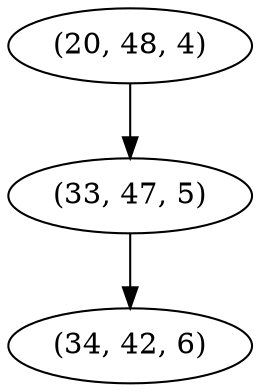 digraph tree {
    "(20, 48, 4)";
    "(33, 47, 5)";
    "(34, 42, 6)";
    "(20, 48, 4)" -> "(33, 47, 5)";
    "(33, 47, 5)" -> "(34, 42, 6)";
}
